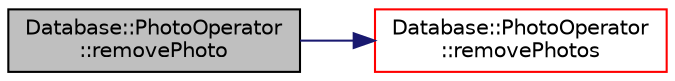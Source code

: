 digraph "Database::PhotoOperator::removePhoto"
{
 // LATEX_PDF_SIZE
  edge [fontname="Helvetica",fontsize="10",labelfontname="Helvetica",labelfontsize="10"];
  node [fontname="Helvetica",fontsize="10",shape=record];
  rankdir="LR";
  Node1 [label="Database::PhotoOperator\l::removePhoto",height=0.2,width=0.4,color="black", fillcolor="grey75", style="filled", fontcolor="black",tooltip=" "];
  Node1 -> Node2 [color="midnightblue",fontsize="10",style="solid",fontname="Helvetica"];
  Node2 [label="Database::PhotoOperator\l::removePhotos",height=0.2,width=0.4,color="red", fillcolor="white", style="filled",URL="$class_database_1_1_photo_operator.html#aa20daa3c872e4ad5967ab436e93b42c1",tooltip=" "];
}
